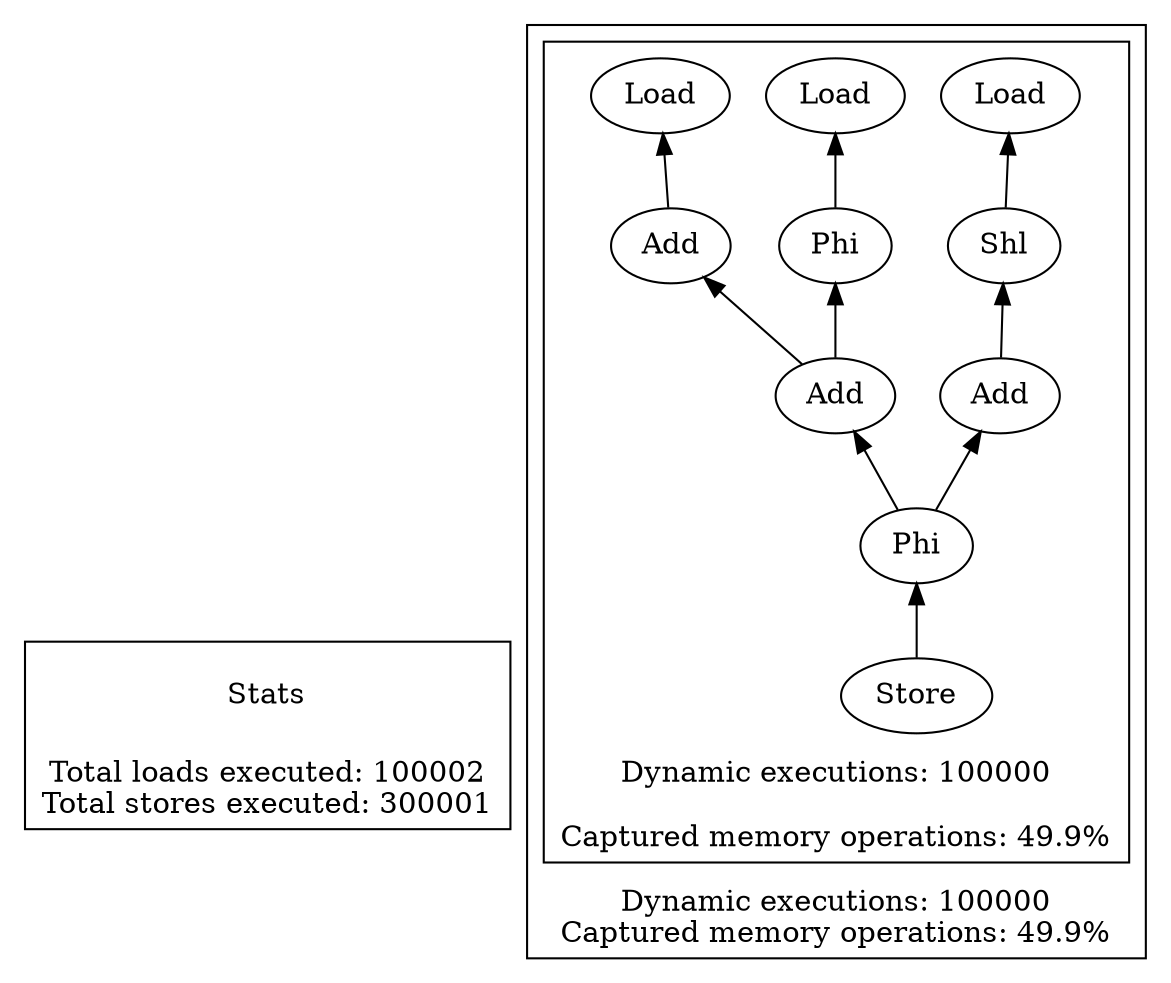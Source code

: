strict digraph {
rankdir=BT
subgraph {
Stats [shape=plaintext]
cluster=true
label="Total loads executed: 100002\nTotal stores executed: 300001"
}
subgraph {
subgraph {
"0_0_39" [label="Phi"]
"0_0_37" [label="Add"]
"0_0_39" -> "0_0_37"
"0_0_36" [label="Add"]
"0_0_35" [label="Load"]
"0_0_36" -> "0_0_35"
"0_0_32" [label="Add"]
"0_0_31" [label="Shl"]
"0_0_32" -> "0_0_31"
"0_0_39" -> "0_0_32"
"0_0_25" [label="Phi"]
"0_0_21" [label="Load"]
"0_0_25" -> "0_0_21"
"0_0_37" -> "0_0_36"
"0_0_30" [label="Load"]
"0_0_31" -> "0_0_30"
{
rank=min
"0_0_40" [label="Store"]
}
"0_0_40" -> "0_0_39"
"0_0_37" -> "0_0_25"
cluster=true
label="Dynamic executions: 100000\n\nCaptured memory operations: 49.9%"
}
cluster=true
label="Dynamic executions: 100000\nCaptured memory operations: 49.9%"
}
}

